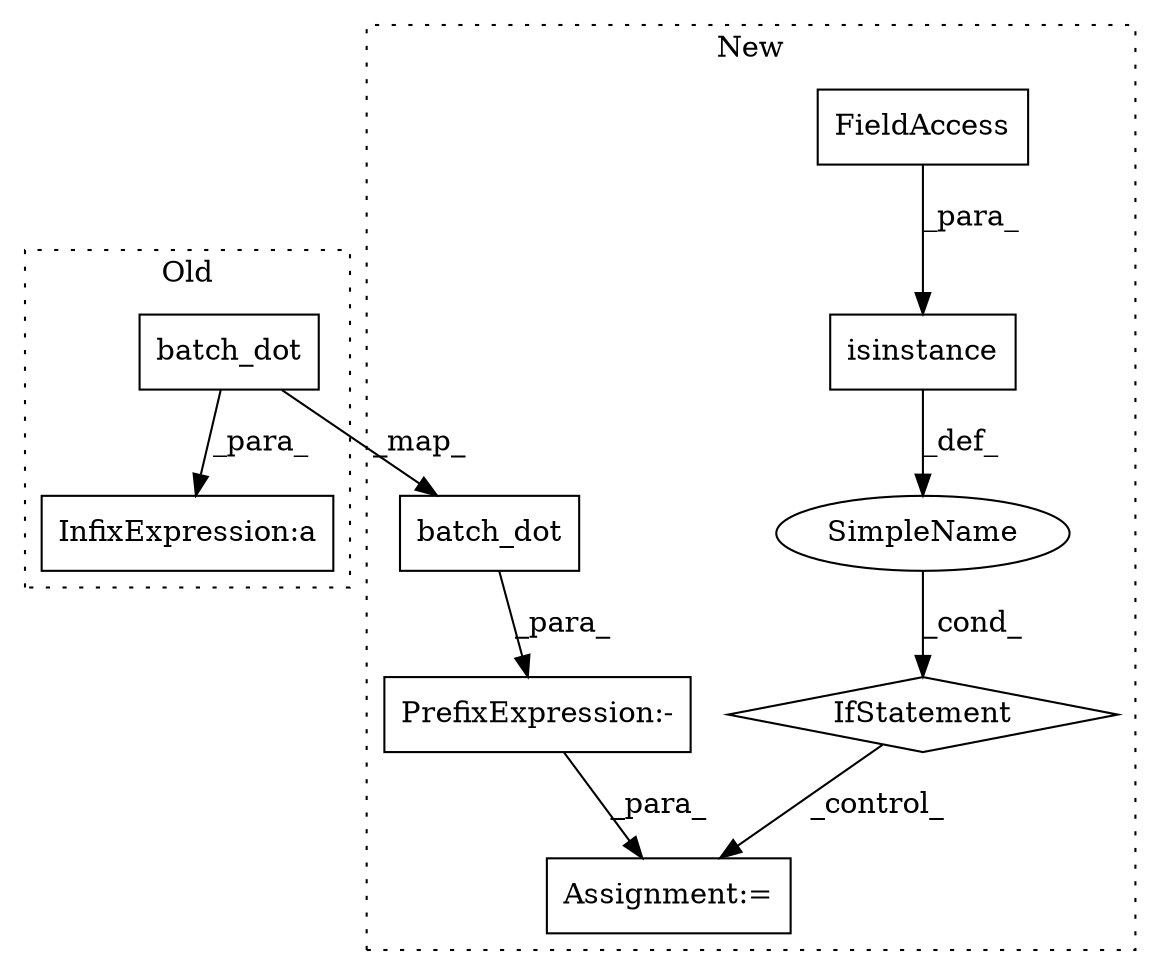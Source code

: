 digraph G {
subgraph cluster0 {
1 [label="batch_dot" a="32" s="10668,10695" l="10,1" shape="box"];
4 [label="InfixExpression:a" a="27" s="10648" l="3" shape="box"];
label = "Old";
style="dotted";
}
subgraph cluster1 {
2 [label="batch_dot" a="32" s="10641,10668" l="10,1" shape="box"];
3 [label="Assignment:=" a="7" s="10725" l="2" shape="box"];
5 [label="isinstance" a="32" s="10679,10708" l="11,1" shape="box"];
6 [label="PrefixExpression:-" a="38" s="10631" l="1" shape="box"];
7 [label="SimpleName" a="42" s="" l="" shape="ellipse"];
8 [label="IfStatement" a="25" s="10675,10709" l="4,2" shape="diamond"];
9 [label="FieldAccess" a="22" s="10695" l="13" shape="box"];
label = "New";
style="dotted";
}
1 -> 2 [label="_map_"];
1 -> 4 [label="_para_"];
2 -> 6 [label="_para_"];
5 -> 7 [label="_def_"];
6 -> 3 [label="_para_"];
7 -> 8 [label="_cond_"];
8 -> 3 [label="_control_"];
9 -> 5 [label="_para_"];
}
